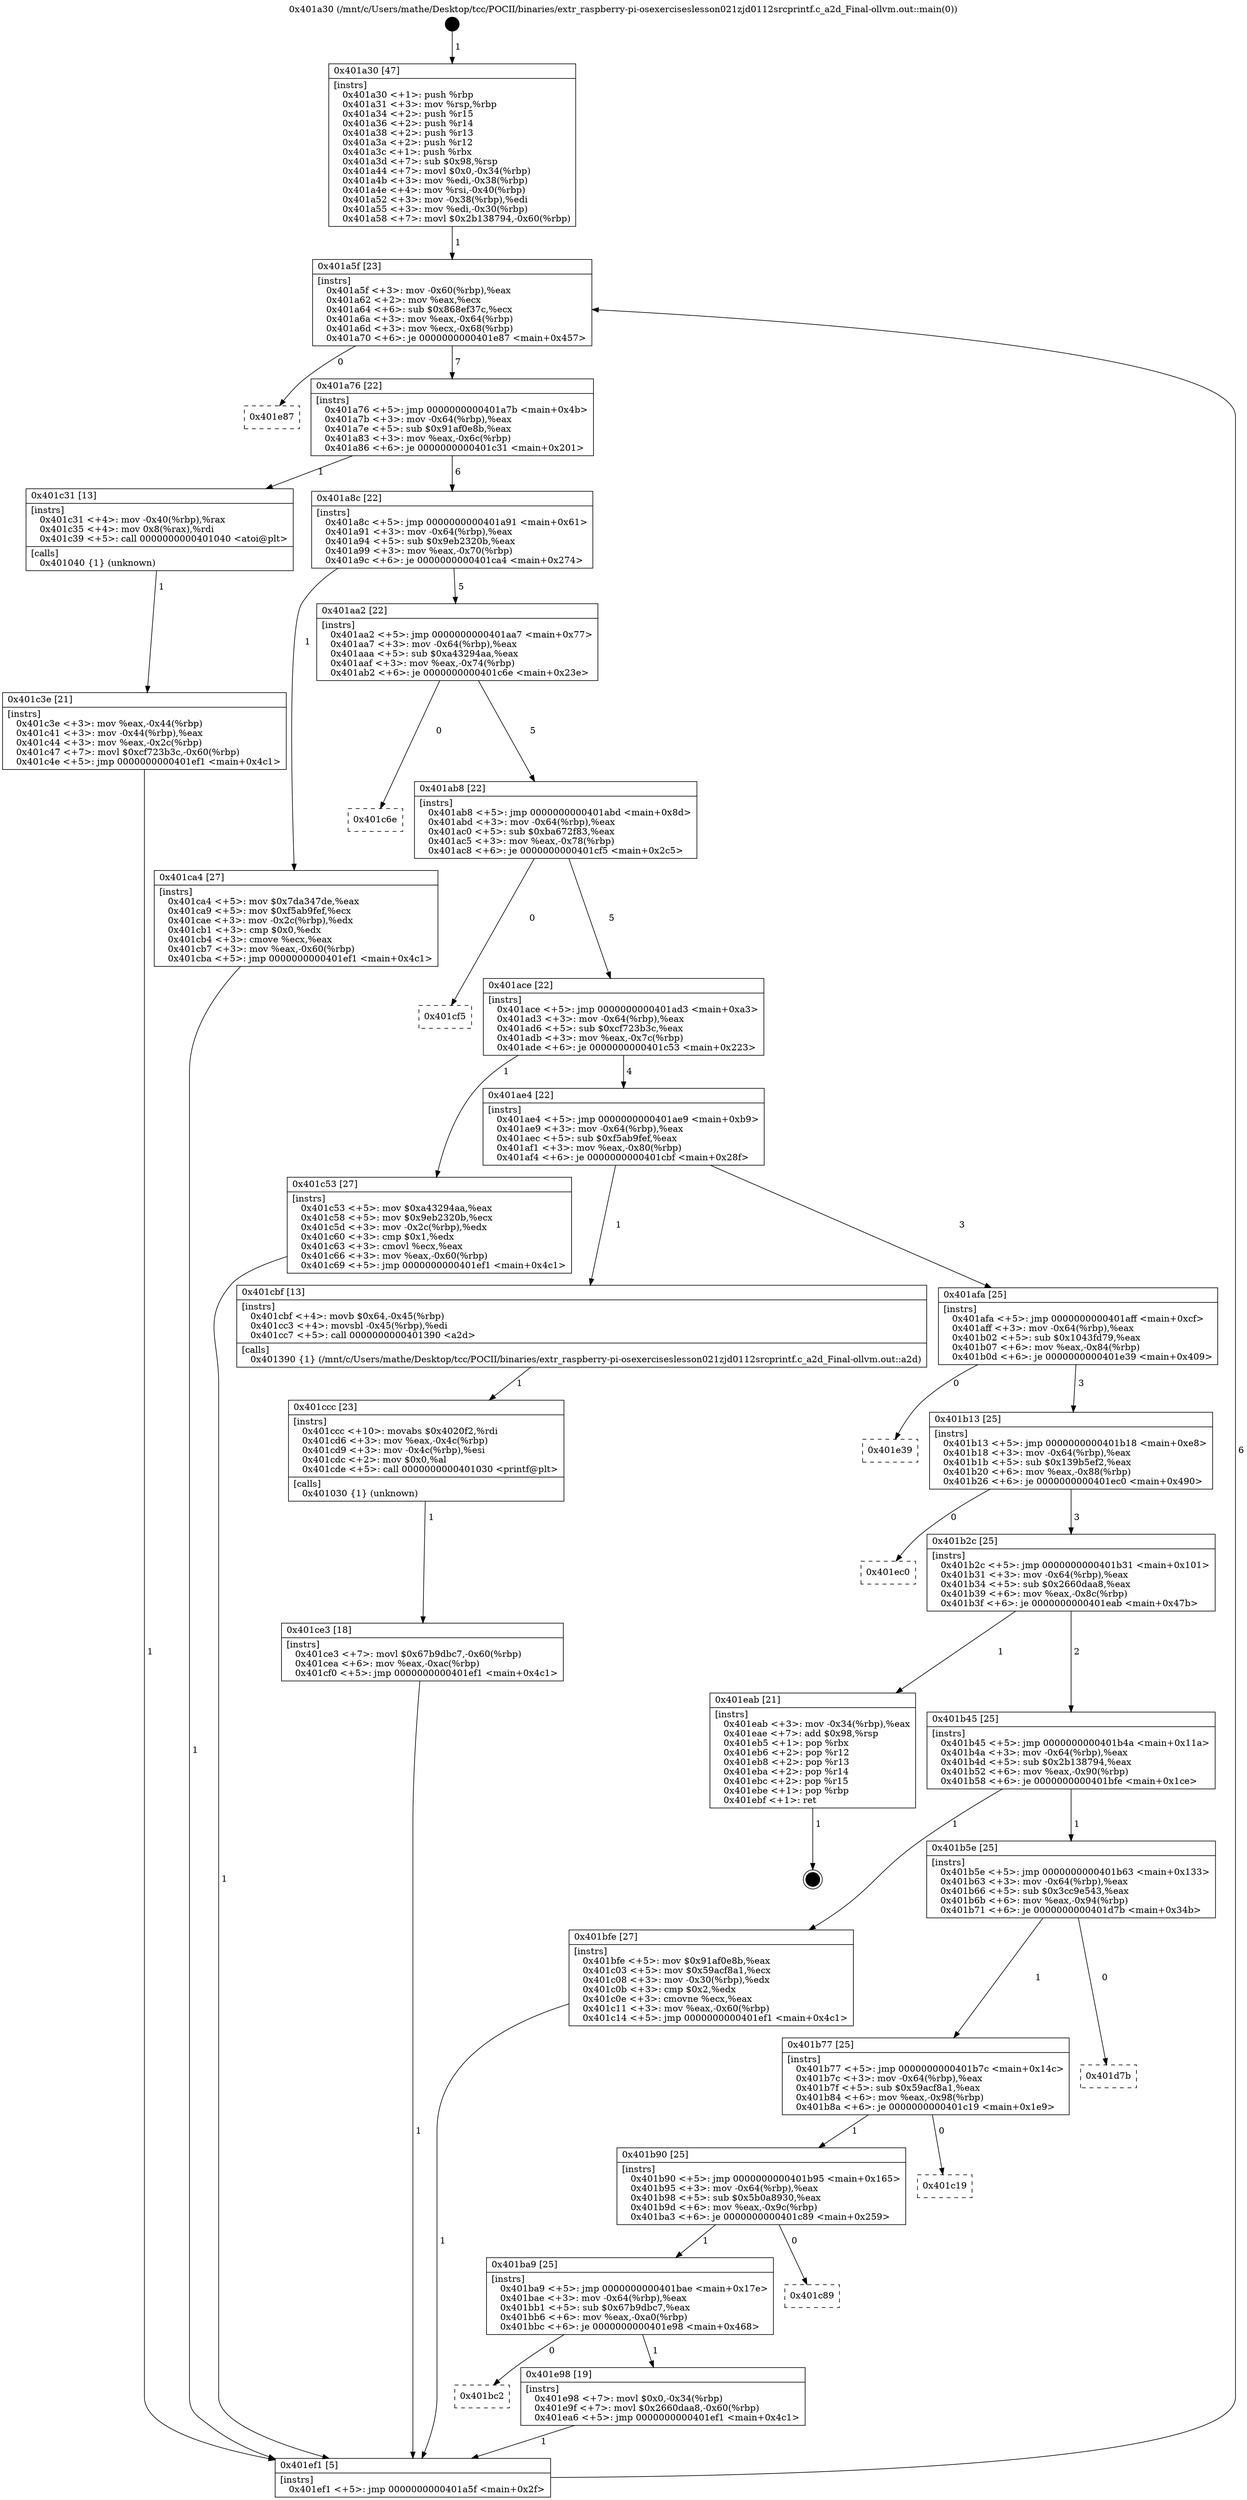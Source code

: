 digraph "0x401a30" {
  label = "0x401a30 (/mnt/c/Users/mathe/Desktop/tcc/POCII/binaries/extr_raspberry-pi-osexerciseslesson021zjd0112srcprintf.c_a2d_Final-ollvm.out::main(0))"
  labelloc = "t"
  node[shape=record]

  Entry [label="",width=0.3,height=0.3,shape=circle,fillcolor=black,style=filled]
  "0x401a5f" [label="{
     0x401a5f [23]\l
     | [instrs]\l
     &nbsp;&nbsp;0x401a5f \<+3\>: mov -0x60(%rbp),%eax\l
     &nbsp;&nbsp;0x401a62 \<+2\>: mov %eax,%ecx\l
     &nbsp;&nbsp;0x401a64 \<+6\>: sub $0x868ef37c,%ecx\l
     &nbsp;&nbsp;0x401a6a \<+3\>: mov %eax,-0x64(%rbp)\l
     &nbsp;&nbsp;0x401a6d \<+3\>: mov %ecx,-0x68(%rbp)\l
     &nbsp;&nbsp;0x401a70 \<+6\>: je 0000000000401e87 \<main+0x457\>\l
  }"]
  "0x401e87" [label="{
     0x401e87\l
  }", style=dashed]
  "0x401a76" [label="{
     0x401a76 [22]\l
     | [instrs]\l
     &nbsp;&nbsp;0x401a76 \<+5\>: jmp 0000000000401a7b \<main+0x4b\>\l
     &nbsp;&nbsp;0x401a7b \<+3\>: mov -0x64(%rbp),%eax\l
     &nbsp;&nbsp;0x401a7e \<+5\>: sub $0x91af0e8b,%eax\l
     &nbsp;&nbsp;0x401a83 \<+3\>: mov %eax,-0x6c(%rbp)\l
     &nbsp;&nbsp;0x401a86 \<+6\>: je 0000000000401c31 \<main+0x201\>\l
  }"]
  Exit [label="",width=0.3,height=0.3,shape=circle,fillcolor=black,style=filled,peripheries=2]
  "0x401c31" [label="{
     0x401c31 [13]\l
     | [instrs]\l
     &nbsp;&nbsp;0x401c31 \<+4\>: mov -0x40(%rbp),%rax\l
     &nbsp;&nbsp;0x401c35 \<+4\>: mov 0x8(%rax),%rdi\l
     &nbsp;&nbsp;0x401c39 \<+5\>: call 0000000000401040 \<atoi@plt\>\l
     | [calls]\l
     &nbsp;&nbsp;0x401040 \{1\} (unknown)\l
  }"]
  "0x401a8c" [label="{
     0x401a8c [22]\l
     | [instrs]\l
     &nbsp;&nbsp;0x401a8c \<+5\>: jmp 0000000000401a91 \<main+0x61\>\l
     &nbsp;&nbsp;0x401a91 \<+3\>: mov -0x64(%rbp),%eax\l
     &nbsp;&nbsp;0x401a94 \<+5\>: sub $0x9eb2320b,%eax\l
     &nbsp;&nbsp;0x401a99 \<+3\>: mov %eax,-0x70(%rbp)\l
     &nbsp;&nbsp;0x401a9c \<+6\>: je 0000000000401ca4 \<main+0x274\>\l
  }"]
  "0x401bc2" [label="{
     0x401bc2\l
  }", style=dashed]
  "0x401ca4" [label="{
     0x401ca4 [27]\l
     | [instrs]\l
     &nbsp;&nbsp;0x401ca4 \<+5\>: mov $0x7da347de,%eax\l
     &nbsp;&nbsp;0x401ca9 \<+5\>: mov $0xf5ab9fef,%ecx\l
     &nbsp;&nbsp;0x401cae \<+3\>: mov -0x2c(%rbp),%edx\l
     &nbsp;&nbsp;0x401cb1 \<+3\>: cmp $0x0,%edx\l
     &nbsp;&nbsp;0x401cb4 \<+3\>: cmove %ecx,%eax\l
     &nbsp;&nbsp;0x401cb7 \<+3\>: mov %eax,-0x60(%rbp)\l
     &nbsp;&nbsp;0x401cba \<+5\>: jmp 0000000000401ef1 \<main+0x4c1\>\l
  }"]
  "0x401aa2" [label="{
     0x401aa2 [22]\l
     | [instrs]\l
     &nbsp;&nbsp;0x401aa2 \<+5\>: jmp 0000000000401aa7 \<main+0x77\>\l
     &nbsp;&nbsp;0x401aa7 \<+3\>: mov -0x64(%rbp),%eax\l
     &nbsp;&nbsp;0x401aaa \<+5\>: sub $0xa43294aa,%eax\l
     &nbsp;&nbsp;0x401aaf \<+3\>: mov %eax,-0x74(%rbp)\l
     &nbsp;&nbsp;0x401ab2 \<+6\>: je 0000000000401c6e \<main+0x23e\>\l
  }"]
  "0x401e98" [label="{
     0x401e98 [19]\l
     | [instrs]\l
     &nbsp;&nbsp;0x401e98 \<+7\>: movl $0x0,-0x34(%rbp)\l
     &nbsp;&nbsp;0x401e9f \<+7\>: movl $0x2660daa8,-0x60(%rbp)\l
     &nbsp;&nbsp;0x401ea6 \<+5\>: jmp 0000000000401ef1 \<main+0x4c1\>\l
  }"]
  "0x401c6e" [label="{
     0x401c6e\l
  }", style=dashed]
  "0x401ab8" [label="{
     0x401ab8 [22]\l
     | [instrs]\l
     &nbsp;&nbsp;0x401ab8 \<+5\>: jmp 0000000000401abd \<main+0x8d\>\l
     &nbsp;&nbsp;0x401abd \<+3\>: mov -0x64(%rbp),%eax\l
     &nbsp;&nbsp;0x401ac0 \<+5\>: sub $0xba672f83,%eax\l
     &nbsp;&nbsp;0x401ac5 \<+3\>: mov %eax,-0x78(%rbp)\l
     &nbsp;&nbsp;0x401ac8 \<+6\>: je 0000000000401cf5 \<main+0x2c5\>\l
  }"]
  "0x401ba9" [label="{
     0x401ba9 [25]\l
     | [instrs]\l
     &nbsp;&nbsp;0x401ba9 \<+5\>: jmp 0000000000401bae \<main+0x17e\>\l
     &nbsp;&nbsp;0x401bae \<+3\>: mov -0x64(%rbp),%eax\l
     &nbsp;&nbsp;0x401bb1 \<+5\>: sub $0x67b9dbc7,%eax\l
     &nbsp;&nbsp;0x401bb6 \<+6\>: mov %eax,-0xa0(%rbp)\l
     &nbsp;&nbsp;0x401bbc \<+6\>: je 0000000000401e98 \<main+0x468\>\l
  }"]
  "0x401cf5" [label="{
     0x401cf5\l
  }", style=dashed]
  "0x401ace" [label="{
     0x401ace [22]\l
     | [instrs]\l
     &nbsp;&nbsp;0x401ace \<+5\>: jmp 0000000000401ad3 \<main+0xa3\>\l
     &nbsp;&nbsp;0x401ad3 \<+3\>: mov -0x64(%rbp),%eax\l
     &nbsp;&nbsp;0x401ad6 \<+5\>: sub $0xcf723b3c,%eax\l
     &nbsp;&nbsp;0x401adb \<+3\>: mov %eax,-0x7c(%rbp)\l
     &nbsp;&nbsp;0x401ade \<+6\>: je 0000000000401c53 \<main+0x223\>\l
  }"]
  "0x401c89" [label="{
     0x401c89\l
  }", style=dashed]
  "0x401c53" [label="{
     0x401c53 [27]\l
     | [instrs]\l
     &nbsp;&nbsp;0x401c53 \<+5\>: mov $0xa43294aa,%eax\l
     &nbsp;&nbsp;0x401c58 \<+5\>: mov $0x9eb2320b,%ecx\l
     &nbsp;&nbsp;0x401c5d \<+3\>: mov -0x2c(%rbp),%edx\l
     &nbsp;&nbsp;0x401c60 \<+3\>: cmp $0x1,%edx\l
     &nbsp;&nbsp;0x401c63 \<+3\>: cmovl %ecx,%eax\l
     &nbsp;&nbsp;0x401c66 \<+3\>: mov %eax,-0x60(%rbp)\l
     &nbsp;&nbsp;0x401c69 \<+5\>: jmp 0000000000401ef1 \<main+0x4c1\>\l
  }"]
  "0x401ae4" [label="{
     0x401ae4 [22]\l
     | [instrs]\l
     &nbsp;&nbsp;0x401ae4 \<+5\>: jmp 0000000000401ae9 \<main+0xb9\>\l
     &nbsp;&nbsp;0x401ae9 \<+3\>: mov -0x64(%rbp),%eax\l
     &nbsp;&nbsp;0x401aec \<+5\>: sub $0xf5ab9fef,%eax\l
     &nbsp;&nbsp;0x401af1 \<+3\>: mov %eax,-0x80(%rbp)\l
     &nbsp;&nbsp;0x401af4 \<+6\>: je 0000000000401cbf \<main+0x28f\>\l
  }"]
  "0x401b90" [label="{
     0x401b90 [25]\l
     | [instrs]\l
     &nbsp;&nbsp;0x401b90 \<+5\>: jmp 0000000000401b95 \<main+0x165\>\l
     &nbsp;&nbsp;0x401b95 \<+3\>: mov -0x64(%rbp),%eax\l
     &nbsp;&nbsp;0x401b98 \<+5\>: sub $0x5b0a8930,%eax\l
     &nbsp;&nbsp;0x401b9d \<+6\>: mov %eax,-0x9c(%rbp)\l
     &nbsp;&nbsp;0x401ba3 \<+6\>: je 0000000000401c89 \<main+0x259\>\l
  }"]
  "0x401cbf" [label="{
     0x401cbf [13]\l
     | [instrs]\l
     &nbsp;&nbsp;0x401cbf \<+4\>: movb $0x64,-0x45(%rbp)\l
     &nbsp;&nbsp;0x401cc3 \<+4\>: movsbl -0x45(%rbp),%edi\l
     &nbsp;&nbsp;0x401cc7 \<+5\>: call 0000000000401390 \<a2d\>\l
     | [calls]\l
     &nbsp;&nbsp;0x401390 \{1\} (/mnt/c/Users/mathe/Desktop/tcc/POCII/binaries/extr_raspberry-pi-osexerciseslesson021zjd0112srcprintf.c_a2d_Final-ollvm.out::a2d)\l
  }"]
  "0x401afa" [label="{
     0x401afa [25]\l
     | [instrs]\l
     &nbsp;&nbsp;0x401afa \<+5\>: jmp 0000000000401aff \<main+0xcf\>\l
     &nbsp;&nbsp;0x401aff \<+3\>: mov -0x64(%rbp),%eax\l
     &nbsp;&nbsp;0x401b02 \<+5\>: sub $0x1043fd79,%eax\l
     &nbsp;&nbsp;0x401b07 \<+6\>: mov %eax,-0x84(%rbp)\l
     &nbsp;&nbsp;0x401b0d \<+6\>: je 0000000000401e39 \<main+0x409\>\l
  }"]
  "0x401c19" [label="{
     0x401c19\l
  }", style=dashed]
  "0x401e39" [label="{
     0x401e39\l
  }", style=dashed]
  "0x401b13" [label="{
     0x401b13 [25]\l
     | [instrs]\l
     &nbsp;&nbsp;0x401b13 \<+5\>: jmp 0000000000401b18 \<main+0xe8\>\l
     &nbsp;&nbsp;0x401b18 \<+3\>: mov -0x64(%rbp),%eax\l
     &nbsp;&nbsp;0x401b1b \<+5\>: sub $0x139b5ef2,%eax\l
     &nbsp;&nbsp;0x401b20 \<+6\>: mov %eax,-0x88(%rbp)\l
     &nbsp;&nbsp;0x401b26 \<+6\>: je 0000000000401ec0 \<main+0x490\>\l
  }"]
  "0x401b77" [label="{
     0x401b77 [25]\l
     | [instrs]\l
     &nbsp;&nbsp;0x401b77 \<+5\>: jmp 0000000000401b7c \<main+0x14c\>\l
     &nbsp;&nbsp;0x401b7c \<+3\>: mov -0x64(%rbp),%eax\l
     &nbsp;&nbsp;0x401b7f \<+5\>: sub $0x59acf8a1,%eax\l
     &nbsp;&nbsp;0x401b84 \<+6\>: mov %eax,-0x98(%rbp)\l
     &nbsp;&nbsp;0x401b8a \<+6\>: je 0000000000401c19 \<main+0x1e9\>\l
  }"]
  "0x401ec0" [label="{
     0x401ec0\l
  }", style=dashed]
  "0x401b2c" [label="{
     0x401b2c [25]\l
     | [instrs]\l
     &nbsp;&nbsp;0x401b2c \<+5\>: jmp 0000000000401b31 \<main+0x101\>\l
     &nbsp;&nbsp;0x401b31 \<+3\>: mov -0x64(%rbp),%eax\l
     &nbsp;&nbsp;0x401b34 \<+5\>: sub $0x2660daa8,%eax\l
     &nbsp;&nbsp;0x401b39 \<+6\>: mov %eax,-0x8c(%rbp)\l
     &nbsp;&nbsp;0x401b3f \<+6\>: je 0000000000401eab \<main+0x47b\>\l
  }"]
  "0x401d7b" [label="{
     0x401d7b\l
  }", style=dashed]
  "0x401eab" [label="{
     0x401eab [21]\l
     | [instrs]\l
     &nbsp;&nbsp;0x401eab \<+3\>: mov -0x34(%rbp),%eax\l
     &nbsp;&nbsp;0x401eae \<+7\>: add $0x98,%rsp\l
     &nbsp;&nbsp;0x401eb5 \<+1\>: pop %rbx\l
     &nbsp;&nbsp;0x401eb6 \<+2\>: pop %r12\l
     &nbsp;&nbsp;0x401eb8 \<+2\>: pop %r13\l
     &nbsp;&nbsp;0x401eba \<+2\>: pop %r14\l
     &nbsp;&nbsp;0x401ebc \<+2\>: pop %r15\l
     &nbsp;&nbsp;0x401ebe \<+1\>: pop %rbp\l
     &nbsp;&nbsp;0x401ebf \<+1\>: ret\l
  }"]
  "0x401b45" [label="{
     0x401b45 [25]\l
     | [instrs]\l
     &nbsp;&nbsp;0x401b45 \<+5\>: jmp 0000000000401b4a \<main+0x11a\>\l
     &nbsp;&nbsp;0x401b4a \<+3\>: mov -0x64(%rbp),%eax\l
     &nbsp;&nbsp;0x401b4d \<+5\>: sub $0x2b138794,%eax\l
     &nbsp;&nbsp;0x401b52 \<+6\>: mov %eax,-0x90(%rbp)\l
     &nbsp;&nbsp;0x401b58 \<+6\>: je 0000000000401bfe \<main+0x1ce\>\l
  }"]
  "0x401ce3" [label="{
     0x401ce3 [18]\l
     | [instrs]\l
     &nbsp;&nbsp;0x401ce3 \<+7\>: movl $0x67b9dbc7,-0x60(%rbp)\l
     &nbsp;&nbsp;0x401cea \<+6\>: mov %eax,-0xac(%rbp)\l
     &nbsp;&nbsp;0x401cf0 \<+5\>: jmp 0000000000401ef1 \<main+0x4c1\>\l
  }"]
  "0x401bfe" [label="{
     0x401bfe [27]\l
     | [instrs]\l
     &nbsp;&nbsp;0x401bfe \<+5\>: mov $0x91af0e8b,%eax\l
     &nbsp;&nbsp;0x401c03 \<+5\>: mov $0x59acf8a1,%ecx\l
     &nbsp;&nbsp;0x401c08 \<+3\>: mov -0x30(%rbp),%edx\l
     &nbsp;&nbsp;0x401c0b \<+3\>: cmp $0x2,%edx\l
     &nbsp;&nbsp;0x401c0e \<+3\>: cmovne %ecx,%eax\l
     &nbsp;&nbsp;0x401c11 \<+3\>: mov %eax,-0x60(%rbp)\l
     &nbsp;&nbsp;0x401c14 \<+5\>: jmp 0000000000401ef1 \<main+0x4c1\>\l
  }"]
  "0x401b5e" [label="{
     0x401b5e [25]\l
     | [instrs]\l
     &nbsp;&nbsp;0x401b5e \<+5\>: jmp 0000000000401b63 \<main+0x133\>\l
     &nbsp;&nbsp;0x401b63 \<+3\>: mov -0x64(%rbp),%eax\l
     &nbsp;&nbsp;0x401b66 \<+5\>: sub $0x3cc9e543,%eax\l
     &nbsp;&nbsp;0x401b6b \<+6\>: mov %eax,-0x94(%rbp)\l
     &nbsp;&nbsp;0x401b71 \<+6\>: je 0000000000401d7b \<main+0x34b\>\l
  }"]
  "0x401ef1" [label="{
     0x401ef1 [5]\l
     | [instrs]\l
     &nbsp;&nbsp;0x401ef1 \<+5\>: jmp 0000000000401a5f \<main+0x2f\>\l
  }"]
  "0x401a30" [label="{
     0x401a30 [47]\l
     | [instrs]\l
     &nbsp;&nbsp;0x401a30 \<+1\>: push %rbp\l
     &nbsp;&nbsp;0x401a31 \<+3\>: mov %rsp,%rbp\l
     &nbsp;&nbsp;0x401a34 \<+2\>: push %r15\l
     &nbsp;&nbsp;0x401a36 \<+2\>: push %r14\l
     &nbsp;&nbsp;0x401a38 \<+2\>: push %r13\l
     &nbsp;&nbsp;0x401a3a \<+2\>: push %r12\l
     &nbsp;&nbsp;0x401a3c \<+1\>: push %rbx\l
     &nbsp;&nbsp;0x401a3d \<+7\>: sub $0x98,%rsp\l
     &nbsp;&nbsp;0x401a44 \<+7\>: movl $0x0,-0x34(%rbp)\l
     &nbsp;&nbsp;0x401a4b \<+3\>: mov %edi,-0x38(%rbp)\l
     &nbsp;&nbsp;0x401a4e \<+4\>: mov %rsi,-0x40(%rbp)\l
     &nbsp;&nbsp;0x401a52 \<+3\>: mov -0x38(%rbp),%edi\l
     &nbsp;&nbsp;0x401a55 \<+3\>: mov %edi,-0x30(%rbp)\l
     &nbsp;&nbsp;0x401a58 \<+7\>: movl $0x2b138794,-0x60(%rbp)\l
  }"]
  "0x401c3e" [label="{
     0x401c3e [21]\l
     | [instrs]\l
     &nbsp;&nbsp;0x401c3e \<+3\>: mov %eax,-0x44(%rbp)\l
     &nbsp;&nbsp;0x401c41 \<+3\>: mov -0x44(%rbp),%eax\l
     &nbsp;&nbsp;0x401c44 \<+3\>: mov %eax,-0x2c(%rbp)\l
     &nbsp;&nbsp;0x401c47 \<+7\>: movl $0xcf723b3c,-0x60(%rbp)\l
     &nbsp;&nbsp;0x401c4e \<+5\>: jmp 0000000000401ef1 \<main+0x4c1\>\l
  }"]
  "0x401ccc" [label="{
     0x401ccc [23]\l
     | [instrs]\l
     &nbsp;&nbsp;0x401ccc \<+10\>: movabs $0x4020f2,%rdi\l
     &nbsp;&nbsp;0x401cd6 \<+3\>: mov %eax,-0x4c(%rbp)\l
     &nbsp;&nbsp;0x401cd9 \<+3\>: mov -0x4c(%rbp),%esi\l
     &nbsp;&nbsp;0x401cdc \<+2\>: mov $0x0,%al\l
     &nbsp;&nbsp;0x401cde \<+5\>: call 0000000000401030 \<printf@plt\>\l
     | [calls]\l
     &nbsp;&nbsp;0x401030 \{1\} (unknown)\l
  }"]
  Entry -> "0x401a30" [label=" 1"]
  "0x401a5f" -> "0x401e87" [label=" 0"]
  "0x401a5f" -> "0x401a76" [label=" 7"]
  "0x401eab" -> Exit [label=" 1"]
  "0x401a76" -> "0x401c31" [label=" 1"]
  "0x401a76" -> "0x401a8c" [label=" 6"]
  "0x401e98" -> "0x401ef1" [label=" 1"]
  "0x401a8c" -> "0x401ca4" [label=" 1"]
  "0x401a8c" -> "0x401aa2" [label=" 5"]
  "0x401ba9" -> "0x401bc2" [label=" 0"]
  "0x401aa2" -> "0x401c6e" [label=" 0"]
  "0x401aa2" -> "0x401ab8" [label=" 5"]
  "0x401ba9" -> "0x401e98" [label=" 1"]
  "0x401ab8" -> "0x401cf5" [label=" 0"]
  "0x401ab8" -> "0x401ace" [label=" 5"]
  "0x401b90" -> "0x401ba9" [label=" 1"]
  "0x401ace" -> "0x401c53" [label=" 1"]
  "0x401ace" -> "0x401ae4" [label=" 4"]
  "0x401b90" -> "0x401c89" [label=" 0"]
  "0x401ae4" -> "0x401cbf" [label=" 1"]
  "0x401ae4" -> "0x401afa" [label=" 3"]
  "0x401b77" -> "0x401b90" [label=" 1"]
  "0x401afa" -> "0x401e39" [label=" 0"]
  "0x401afa" -> "0x401b13" [label=" 3"]
  "0x401b77" -> "0x401c19" [label=" 0"]
  "0x401b13" -> "0x401ec0" [label=" 0"]
  "0x401b13" -> "0x401b2c" [label=" 3"]
  "0x401b5e" -> "0x401b77" [label=" 1"]
  "0x401b2c" -> "0x401eab" [label=" 1"]
  "0x401b2c" -> "0x401b45" [label=" 2"]
  "0x401b5e" -> "0x401d7b" [label=" 0"]
  "0x401b45" -> "0x401bfe" [label=" 1"]
  "0x401b45" -> "0x401b5e" [label=" 1"]
  "0x401bfe" -> "0x401ef1" [label=" 1"]
  "0x401a30" -> "0x401a5f" [label=" 1"]
  "0x401ef1" -> "0x401a5f" [label=" 6"]
  "0x401c31" -> "0x401c3e" [label=" 1"]
  "0x401c3e" -> "0x401ef1" [label=" 1"]
  "0x401c53" -> "0x401ef1" [label=" 1"]
  "0x401ca4" -> "0x401ef1" [label=" 1"]
  "0x401cbf" -> "0x401ccc" [label=" 1"]
  "0x401ccc" -> "0x401ce3" [label=" 1"]
  "0x401ce3" -> "0x401ef1" [label=" 1"]
}
